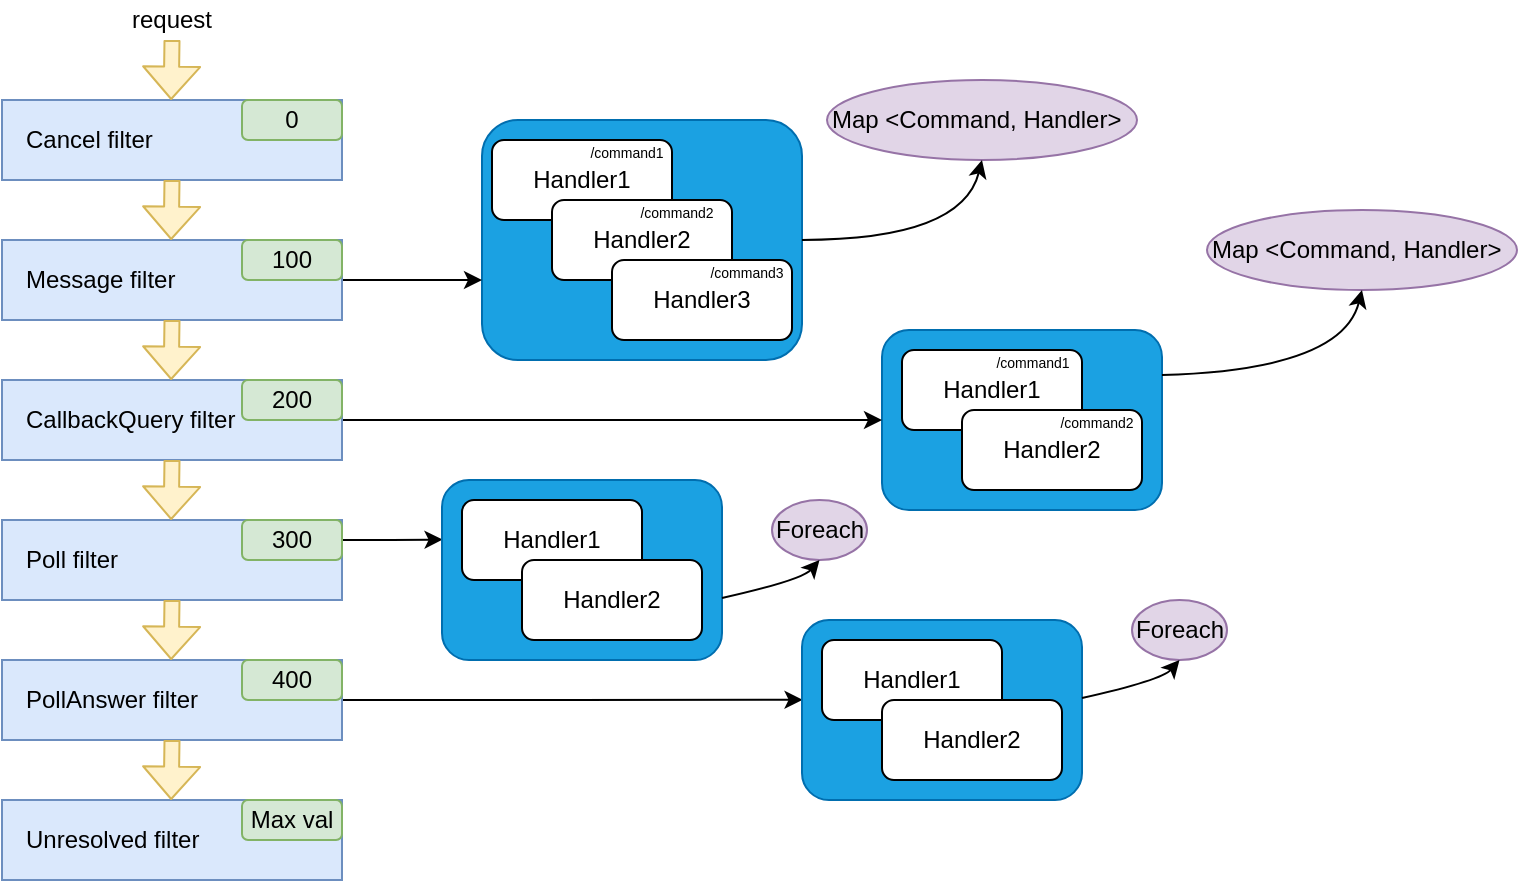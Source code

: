 <mxfile version="14.2.3" type="device"><diagram id="V2vNZ7h1G1HSaxBakwm-" name="Page-1"><mxGraphModel dx="788" dy="511" grid="1" gridSize="10" guides="1" tooltips="1" connect="1" arrows="1" fold="1" page="1" pageScale="1" pageWidth="850" pageHeight="1100" math="0" shadow="0"><root><mxCell id="0"/><mxCell id="1" parent="0"/><mxCell id="nDuETaXd8XJeFSIFoSh4-50" value="" style="rounded=1;whiteSpace=wrap;html=1;align=left;fillColor=#1ba1e2;strokeColor=#006EAF;fontColor=#ffffff;" vertex="1" parent="1"><mxGeometry x="500" y="185" width="140" height="90" as="geometry"/></mxCell><mxCell id="nDuETaXd8XJeFSIFoSh4-30" value="Handler1" style="rounded=1;whiteSpace=wrap;html=1;" vertex="1" parent="1"><mxGeometry x="510" y="195" width="90" height="40" as="geometry"/></mxCell><mxCell id="nDuETaXd8XJeFSIFoSh4-31" value="Handler2" style="rounded=1;whiteSpace=wrap;html=1;" vertex="1" parent="1"><mxGeometry x="540" y="225" width="90" height="40" as="geometry"/></mxCell><mxCell id="nDuETaXd8XJeFSIFoSh4-49" value="" style="rounded=1;whiteSpace=wrap;html=1;align=left;fillColor=#1ba1e2;strokeColor=#006EAF;fontColor=#ffffff;" vertex="1" parent="1"><mxGeometry x="300" y="80" width="160" height="120" as="geometry"/></mxCell><mxCell id="nDuETaXd8XJeFSIFoSh4-1" value="Cancel filter" style="rounded=0;whiteSpace=wrap;html=1;fillColor=#dae8fc;strokeColor=#6c8ebf;align=left;spacingLeft=10;" vertex="1" parent="1"><mxGeometry x="60" y="70" width="170" height="40" as="geometry"/></mxCell><mxCell id="nDuETaXd8XJeFSIFoSh4-55" style="edgeStyle=orthogonalEdgeStyle;rounded=0;orthogonalLoop=1;jettySize=auto;html=1;exitX=1;exitY=0.5;exitDx=0;exitDy=0;entryX=0;entryY=0.667;entryDx=0;entryDy=0;entryPerimeter=0;" edge="1" parent="1" source="nDuETaXd8XJeFSIFoSh4-2" target="nDuETaXd8XJeFSIFoSh4-49"><mxGeometry relative="1" as="geometry"/></mxCell><mxCell id="nDuETaXd8XJeFSIFoSh4-2" value="Message filter" style="rounded=0;whiteSpace=wrap;html=1;fillColor=#dae8fc;strokeColor=#6c8ebf;align=left;spacingLeft=10;" vertex="1" parent="1"><mxGeometry x="60" y="140" width="170" height="40" as="geometry"/></mxCell><mxCell id="nDuETaXd8XJeFSIFoSh4-60" style="edgeStyle=orthogonalEdgeStyle;rounded=0;orthogonalLoop=1;jettySize=auto;html=1;entryX=0;entryY=0.5;entryDx=0;entryDy=0;" edge="1" parent="1" source="nDuETaXd8XJeFSIFoSh4-3" target="nDuETaXd8XJeFSIFoSh4-50"><mxGeometry relative="1" as="geometry"/></mxCell><mxCell id="nDuETaXd8XJeFSIFoSh4-3" value="CallbackQuery filter" style="rounded=0;whiteSpace=wrap;html=1;fillColor=#dae8fc;strokeColor=#6c8ebf;align=left;spacingLeft=10;" vertex="1" parent="1"><mxGeometry x="60" y="210" width="170" height="40" as="geometry"/></mxCell><mxCell id="nDuETaXd8XJeFSIFoSh4-4" value="Poll filter" style="rounded=0;whiteSpace=wrap;html=1;fillColor=#dae8fc;strokeColor=#6c8ebf;align=left;spacingLeft=10;" vertex="1" parent="1"><mxGeometry x="60" y="280" width="170" height="40" as="geometry"/></mxCell><mxCell id="nDuETaXd8XJeFSIFoSh4-74" style="edgeStyle=orthogonalEdgeStyle;rounded=0;orthogonalLoop=1;jettySize=auto;html=1;entryX=0.002;entryY=0.443;entryDx=0;entryDy=0;entryPerimeter=0;" edge="1" parent="1" source="nDuETaXd8XJeFSIFoSh4-5" target="nDuETaXd8XJeFSIFoSh4-68"><mxGeometry relative="1" as="geometry"/></mxCell><mxCell id="nDuETaXd8XJeFSIFoSh4-5" value="PollAnswer filter" style="rounded=0;whiteSpace=wrap;html=1;fillColor=#dae8fc;strokeColor=#6c8ebf;align=left;spacingLeft=10;" vertex="1" parent="1"><mxGeometry x="60" y="350" width="170" height="40" as="geometry"/></mxCell><mxCell id="nDuETaXd8XJeFSIFoSh4-6" value="0" style="rounded=1;whiteSpace=wrap;html=1;fillColor=#d5e8d4;strokeColor=#82b366;" vertex="1" parent="1"><mxGeometry x="180" y="70" width="50" height="20" as="geometry"/></mxCell><mxCell id="nDuETaXd8XJeFSIFoSh4-7" value="100" style="rounded=1;whiteSpace=wrap;html=1;fillColor=#d5e8d4;strokeColor=#82b366;" vertex="1" parent="1"><mxGeometry x="180" y="140" width="50" height="20" as="geometry"/></mxCell><mxCell id="nDuETaXd8XJeFSIFoSh4-8" value="200" style="rounded=1;whiteSpace=wrap;html=1;fillColor=#d5e8d4;strokeColor=#82b366;" vertex="1" parent="1"><mxGeometry x="180" y="210" width="50" height="20" as="geometry"/></mxCell><mxCell id="nDuETaXd8XJeFSIFoSh4-73" style="edgeStyle=orthogonalEdgeStyle;rounded=0;orthogonalLoop=1;jettySize=auto;html=1;entryX=0.002;entryY=0.331;entryDx=0;entryDy=0;entryPerimeter=0;" edge="1" parent="1" source="nDuETaXd8XJeFSIFoSh4-9" target="nDuETaXd8XJeFSIFoSh4-63"><mxGeometry relative="1" as="geometry"/></mxCell><mxCell id="nDuETaXd8XJeFSIFoSh4-9" value="300" style="rounded=1;whiteSpace=wrap;html=1;fillColor=#d5e8d4;strokeColor=#82b366;" vertex="1" parent="1"><mxGeometry x="180" y="280" width="50" height="20" as="geometry"/></mxCell><mxCell id="nDuETaXd8XJeFSIFoSh4-10" value="400" style="rounded=1;whiteSpace=wrap;html=1;fillColor=#d5e8d4;strokeColor=#82b366;" vertex="1" parent="1"><mxGeometry x="180" y="350" width="50" height="20" as="geometry"/></mxCell><mxCell id="nDuETaXd8XJeFSIFoSh4-11" value="Unresolved filter" style="rounded=0;whiteSpace=wrap;html=1;fillColor=#dae8fc;strokeColor=#6c8ebf;align=left;spacingLeft=10;" vertex="1" parent="1"><mxGeometry x="60" y="420" width="170" height="40" as="geometry"/></mxCell><mxCell id="nDuETaXd8XJeFSIFoSh4-12" value="Max val" style="rounded=1;whiteSpace=wrap;html=1;fillColor=#d5e8d4;strokeColor=#82b366;" vertex="1" parent="1"><mxGeometry x="180" y="420" width="50" height="20" as="geometry"/></mxCell><mxCell id="nDuETaXd8XJeFSIFoSh4-17" value="" style="shape=flexArrow;endArrow=classic;html=1;width=7.5;endSize=5.058;fillColor=#fff2cc;strokeColor=#d6b656;" edge="1" parent="1"><mxGeometry width="50" height="50" relative="1" as="geometry"><mxPoint x="145" y="110" as="sourcePoint"/><mxPoint x="144.58" y="140" as="targetPoint"/></mxGeometry></mxCell><mxCell id="nDuETaXd8XJeFSIFoSh4-18" value="" style="shape=flexArrow;endArrow=classic;html=1;width=7.5;endSize=5.058;fillColor=#fff2cc;strokeColor=#d6b656;" edge="1" parent="1"><mxGeometry width="50" height="50" relative="1" as="geometry"><mxPoint x="145" y="180" as="sourcePoint"/><mxPoint x="144.58" y="210" as="targetPoint"/></mxGeometry></mxCell><mxCell id="nDuETaXd8XJeFSIFoSh4-19" value="" style="shape=flexArrow;endArrow=classic;html=1;width=7.5;endSize=5.058;fillColor=#fff2cc;strokeColor=#d6b656;" edge="1" parent="1"><mxGeometry width="50" height="50" relative="1" as="geometry"><mxPoint x="145" y="250" as="sourcePoint"/><mxPoint x="144.58" y="280" as="targetPoint"/></mxGeometry></mxCell><mxCell id="nDuETaXd8XJeFSIFoSh4-20" value="" style="shape=flexArrow;endArrow=classic;html=1;width=7.5;endSize=5.058;fillColor=#fff2cc;strokeColor=#d6b656;" edge="1" parent="1"><mxGeometry width="50" height="50" relative="1" as="geometry"><mxPoint x="145" y="320" as="sourcePoint"/><mxPoint x="144.58" y="350" as="targetPoint"/></mxGeometry></mxCell><mxCell id="nDuETaXd8XJeFSIFoSh4-21" value="" style="shape=flexArrow;endArrow=classic;html=1;width=7.5;endSize=5.058;fillColor=#fff2cc;strokeColor=#d6b656;" edge="1" parent="1"><mxGeometry width="50" height="50" relative="1" as="geometry"><mxPoint x="145" y="390" as="sourcePoint"/><mxPoint x="144.58" y="420" as="targetPoint"/></mxGeometry></mxCell><mxCell id="nDuETaXd8XJeFSIFoSh4-22" value="" style="shape=flexArrow;endArrow=classic;html=1;width=7.5;endSize=5.058;fillColor=#fff2cc;strokeColor=#d6b656;" edge="1" parent="1"><mxGeometry width="50" height="50" relative="1" as="geometry"><mxPoint x="145" y="40" as="sourcePoint"/><mxPoint x="144.58" y="70" as="targetPoint"/></mxGeometry></mxCell><mxCell id="nDuETaXd8XJeFSIFoSh4-23" value="request" style="text;html=1;strokeColor=none;fillColor=none;align=center;verticalAlign=middle;whiteSpace=wrap;rounded=0;" vertex="1" parent="1"><mxGeometry x="125" y="20" width="40" height="20" as="geometry"/></mxCell><mxCell id="nDuETaXd8XJeFSIFoSh4-27" value="Handler1" style="rounded=1;whiteSpace=wrap;html=1;" vertex="1" parent="1"><mxGeometry x="305" y="90" width="90" height="40" as="geometry"/></mxCell><mxCell id="nDuETaXd8XJeFSIFoSh4-28" value="Handler2" style="rounded=1;whiteSpace=wrap;html=1;" vertex="1" parent="1"><mxGeometry x="335" y="120" width="90" height="40" as="geometry"/></mxCell><mxCell id="nDuETaXd8XJeFSIFoSh4-29" value="Handler3" style="rounded=1;whiteSpace=wrap;html=1;" vertex="1" parent="1"><mxGeometry x="365" y="150" width="90" height="40" as="geometry"/></mxCell><mxCell id="nDuETaXd8XJeFSIFoSh4-52" value="&lt;font style=&quot;font-size: 7px&quot;&gt;/command1&lt;/font&gt;" style="text;html=1;strokeColor=none;fillColor=none;align=center;verticalAlign=middle;whiteSpace=wrap;rounded=0;" vertex="1" parent="1"><mxGeometry x="355" y="90" width="35" height="10" as="geometry"/></mxCell><mxCell id="nDuETaXd8XJeFSIFoSh4-53" value="&lt;font style=&quot;font-size: 7px&quot;&gt;/command2&lt;/font&gt;" style="text;html=1;strokeColor=none;fillColor=none;align=center;verticalAlign=middle;whiteSpace=wrap;rounded=0;" vertex="1" parent="1"><mxGeometry x="380" y="120" width="35" height="10" as="geometry"/></mxCell><mxCell id="nDuETaXd8XJeFSIFoSh4-54" value="&lt;font style=&quot;font-size: 7px&quot;&gt;/command3&lt;/font&gt;" style="text;html=1;strokeColor=none;fillColor=none;align=center;verticalAlign=middle;whiteSpace=wrap;rounded=0;" vertex="1" parent="1"><mxGeometry x="415" y="150" width="35" height="10" as="geometry"/></mxCell><mxCell id="nDuETaXd8XJeFSIFoSh4-56" value="Map &amp;lt;Command, Handler&amp;gt;" style="ellipse;whiteSpace=wrap;html=1;align=left;fillColor=#e1d5e7;strokeColor=#9673a6;" vertex="1" parent="1"><mxGeometry x="472.5" y="60" width="155" height="40" as="geometry"/></mxCell><mxCell id="nDuETaXd8XJeFSIFoSh4-57" value="" style="curved=1;endArrow=classic;html=1;exitX=1;exitY=0.5;exitDx=0;exitDy=0;entryX=0.5;entryY=1;entryDx=0;entryDy=0;" edge="1" parent="1" source="nDuETaXd8XJeFSIFoSh4-49" target="nDuETaXd8XJeFSIFoSh4-56"><mxGeometry width="50" height="50" relative="1" as="geometry"><mxPoint x="430" y="270" as="sourcePoint"/><mxPoint x="480" y="220" as="targetPoint"/><Array as="points"><mxPoint x="540" y="140"/></Array></mxGeometry></mxCell><mxCell id="nDuETaXd8XJeFSIFoSh4-58" value="&lt;font style=&quot;font-size: 7px&quot;&gt;/command1&lt;/font&gt;" style="text;html=1;strokeColor=none;fillColor=none;align=center;verticalAlign=middle;whiteSpace=wrap;rounded=0;" vertex="1" parent="1"><mxGeometry x="557.5" y="195" width="35" height="10" as="geometry"/></mxCell><mxCell id="nDuETaXd8XJeFSIFoSh4-59" value="&lt;font style=&quot;font-size: 7px&quot;&gt;/command2&lt;/font&gt;" style="text;html=1;strokeColor=none;fillColor=none;align=center;verticalAlign=middle;whiteSpace=wrap;rounded=0;" vertex="1" parent="1"><mxGeometry x="590" y="225" width="35" height="10" as="geometry"/></mxCell><mxCell id="nDuETaXd8XJeFSIFoSh4-61" value="Map &amp;lt;Command, Handler&amp;gt;" style="ellipse;whiteSpace=wrap;html=1;align=left;fillColor=#e1d5e7;strokeColor=#9673a6;" vertex="1" parent="1"><mxGeometry x="662.5" y="125" width="155" height="40" as="geometry"/></mxCell><mxCell id="nDuETaXd8XJeFSIFoSh4-62" value="" style="curved=1;endArrow=classic;html=1;exitX=1;exitY=0.25;exitDx=0;exitDy=0;entryX=0.5;entryY=1;entryDx=0;entryDy=0;" edge="1" parent="1" target="nDuETaXd8XJeFSIFoSh4-61" source="nDuETaXd8XJeFSIFoSh4-50"><mxGeometry width="50" height="50" relative="1" as="geometry"><mxPoint x="650" y="205" as="sourcePoint"/><mxPoint x="670" y="285" as="targetPoint"/><Array as="points"><mxPoint x="730" y="205"/></Array></mxGeometry></mxCell><mxCell id="nDuETaXd8XJeFSIFoSh4-63" value="" style="rounded=1;whiteSpace=wrap;html=1;align=left;fillColor=#1ba1e2;strokeColor=#006EAF;fontColor=#ffffff;" vertex="1" parent="1"><mxGeometry x="280" y="260" width="140" height="90" as="geometry"/></mxCell><mxCell id="nDuETaXd8XJeFSIFoSh4-64" value="Handler1" style="rounded=1;whiteSpace=wrap;html=1;" vertex="1" parent="1"><mxGeometry x="290" y="270" width="90" height="40" as="geometry"/></mxCell><mxCell id="nDuETaXd8XJeFSIFoSh4-65" value="Handler2" style="rounded=1;whiteSpace=wrap;html=1;" vertex="1" parent="1"><mxGeometry x="320" y="300" width="90" height="40" as="geometry"/></mxCell><mxCell id="nDuETaXd8XJeFSIFoSh4-68" value="" style="rounded=1;whiteSpace=wrap;html=1;align=left;fillColor=#1ba1e2;strokeColor=#006EAF;fontColor=#ffffff;" vertex="1" parent="1"><mxGeometry x="460" y="330" width="140" height="90" as="geometry"/></mxCell><mxCell id="nDuETaXd8XJeFSIFoSh4-69" value="Handler1" style="rounded=1;whiteSpace=wrap;html=1;" vertex="1" parent="1"><mxGeometry x="470" y="340" width="90" height="40" as="geometry"/></mxCell><mxCell id="nDuETaXd8XJeFSIFoSh4-70" value="Handler2" style="rounded=1;whiteSpace=wrap;html=1;" vertex="1" parent="1"><mxGeometry x="500" y="370" width="90" height="40" as="geometry"/></mxCell><mxCell id="nDuETaXd8XJeFSIFoSh4-75" value="Foreach" style="ellipse;whiteSpace=wrap;html=1;align=left;fillColor=#e1d5e7;strokeColor=#9673a6;" vertex="1" parent="1"><mxGeometry x="625" y="320" width="47.5" height="30" as="geometry"/></mxCell><mxCell id="nDuETaXd8XJeFSIFoSh4-76" value="" style="curved=1;endArrow=classic;html=1;entryX=0.5;entryY=1;entryDx=0;entryDy=0;" edge="1" parent="1" target="nDuETaXd8XJeFSIFoSh4-75"><mxGeometry width="50" height="50" relative="1" as="geometry"><mxPoint x="600" y="369" as="sourcePoint"/><mxPoint x="630" y="450" as="targetPoint"/><Array as="points"><mxPoint x="640" y="360"/></Array></mxGeometry></mxCell><mxCell id="nDuETaXd8XJeFSIFoSh4-77" value="Foreach" style="ellipse;whiteSpace=wrap;html=1;align=left;fillColor=#e1d5e7;strokeColor=#9673a6;" vertex="1" parent="1"><mxGeometry x="445" y="270" width="47.5" height="30" as="geometry"/></mxCell><mxCell id="nDuETaXd8XJeFSIFoSh4-78" value="" style="curved=1;endArrow=classic;html=1;entryX=0.5;entryY=1;entryDx=0;entryDy=0;" edge="1" parent="1" target="nDuETaXd8XJeFSIFoSh4-77"><mxGeometry width="50" height="50" relative="1" as="geometry"><mxPoint x="420" y="319" as="sourcePoint"/><mxPoint x="450" y="400" as="targetPoint"/><Array as="points"><mxPoint x="460" y="310"/></Array></mxGeometry></mxCell></root></mxGraphModel></diagram></mxfile>